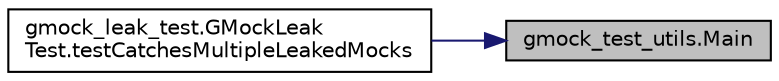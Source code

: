 digraph "gmock_test_utils.Main"
{
 // LATEX_PDF_SIZE
  bgcolor="transparent";
  edge [fontname="Helvetica",fontsize="10",labelfontname="Helvetica",labelfontsize="10"];
  node [fontname="Helvetica",fontsize="10",shape=record];
  rankdir="RL";
  Node1 [label="gmock_test_utils.Main",height=0.2,width=0.4,color="black", fillcolor="grey75", style="filled", fontcolor="black",tooltip=" "];
  Node1 -> Node2 [dir="back",color="midnightblue",fontsize="10",style="solid",fontname="Helvetica"];
  Node2 [label="gmock_leak_test.GMockLeak\lTest.testCatchesMultipleLeakedMocks",height=0.2,width=0.4,color="black",URL="$classgmock__leak__test_1_1GMockLeakTest.html#a09465b2bfde98834e4bb9563c035f034",tooltip=" "];
}
